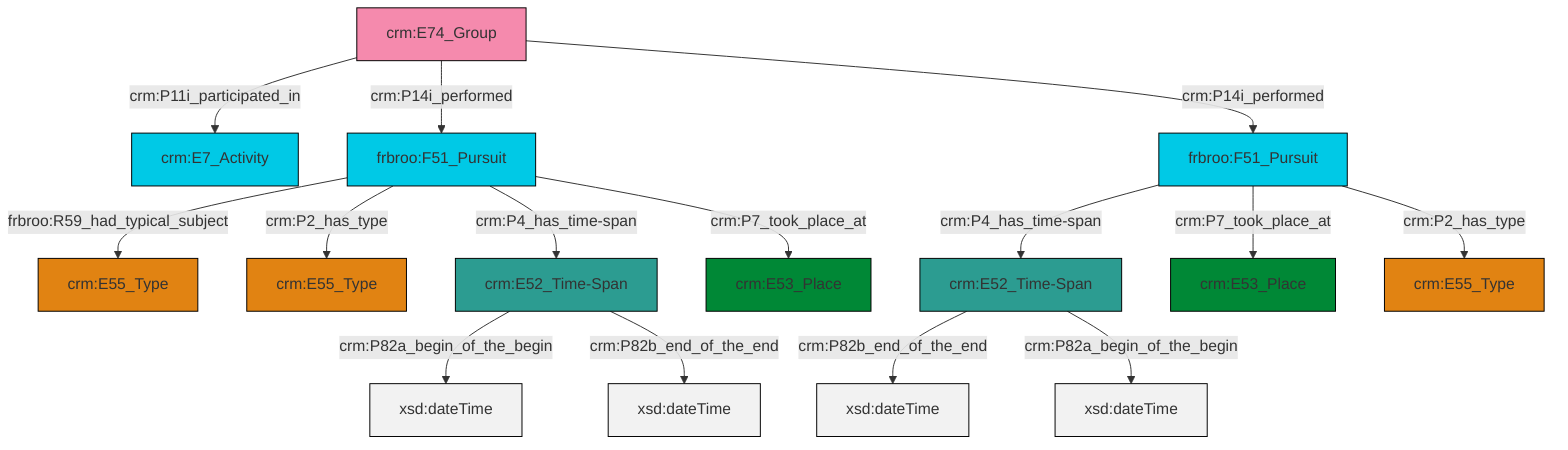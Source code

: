 graph TD
classDef Literal fill:#f2f2f2,stroke:#000000;
classDef CRM_Entity fill:#FFFFFF,stroke:#000000;
classDef Temporal_Entity fill:#00C9E6, stroke:#000000;
classDef Type fill:#E18312, stroke:#000000;
classDef Time-Span fill:#2C9C91, stroke:#000000;
classDef Appellation fill:#FFEB7F, stroke:#000000;
classDef Place fill:#008836, stroke:#000000;
classDef Persistent_Item fill:#B266B2, stroke:#000000;
classDef Conceptual_Object fill:#FFD700, stroke:#000000;
classDef Physical_Thing fill:#D2B48C, stroke:#000000;
classDef Actor fill:#f58aad, stroke:#000000;
classDef PC_Classes fill:#4ce600, stroke:#000000;
classDef Multi fill:#cccccc,stroke:#000000;

2["crm:E52_Time-Span"]:::Time-Span -->|crm:P82a_begin_of_the_begin| 3[xsd:dateTime]:::Literal
4["frbroo:F51_Pursuit"]:::Temporal_Entity -->|frbroo:R59_had_typical_subject| 5["crm:E55_Type"]:::Type
6["crm:E52_Time-Span"]:::Time-Span -->|crm:P82b_end_of_the_end| 7[xsd:dateTime]:::Literal
4["frbroo:F51_Pursuit"]:::Temporal_Entity -->|crm:P2_has_type| 8["crm:E55_Type"]:::Type
6["crm:E52_Time-Span"]:::Time-Span -->|crm:P82a_begin_of_the_begin| 10[xsd:dateTime]:::Literal
11["frbroo:F51_Pursuit"]:::Temporal_Entity -->|crm:P4_has_time-span| 6["crm:E52_Time-Span"]:::Time-Span
11["frbroo:F51_Pursuit"]:::Temporal_Entity -->|crm:P7_took_place_at| 12["crm:E53_Place"]:::Place
2["crm:E52_Time-Span"]:::Time-Span -->|crm:P82b_end_of_the_end| 13[xsd:dateTime]:::Literal
19["crm:E74_Group"]:::Actor -->|crm:P11i_participated_in| 0["crm:E7_Activity"]:::Temporal_Entity
4["frbroo:F51_Pursuit"]:::Temporal_Entity -->|crm:P4_has_time-span| 2["crm:E52_Time-Span"]:::Time-Span
11["frbroo:F51_Pursuit"]:::Temporal_Entity -->|crm:P2_has_type| 17["crm:E55_Type"]:::Type
19["crm:E74_Group"]:::Actor -->|crm:P14i_performed| 4["frbroo:F51_Pursuit"]:::Temporal_Entity
4["frbroo:F51_Pursuit"]:::Temporal_Entity -->|crm:P7_took_place_at| 15["crm:E53_Place"]:::Place
19["crm:E74_Group"]:::Actor -->|crm:P14i_performed| 11["frbroo:F51_Pursuit"]:::Temporal_Entity
